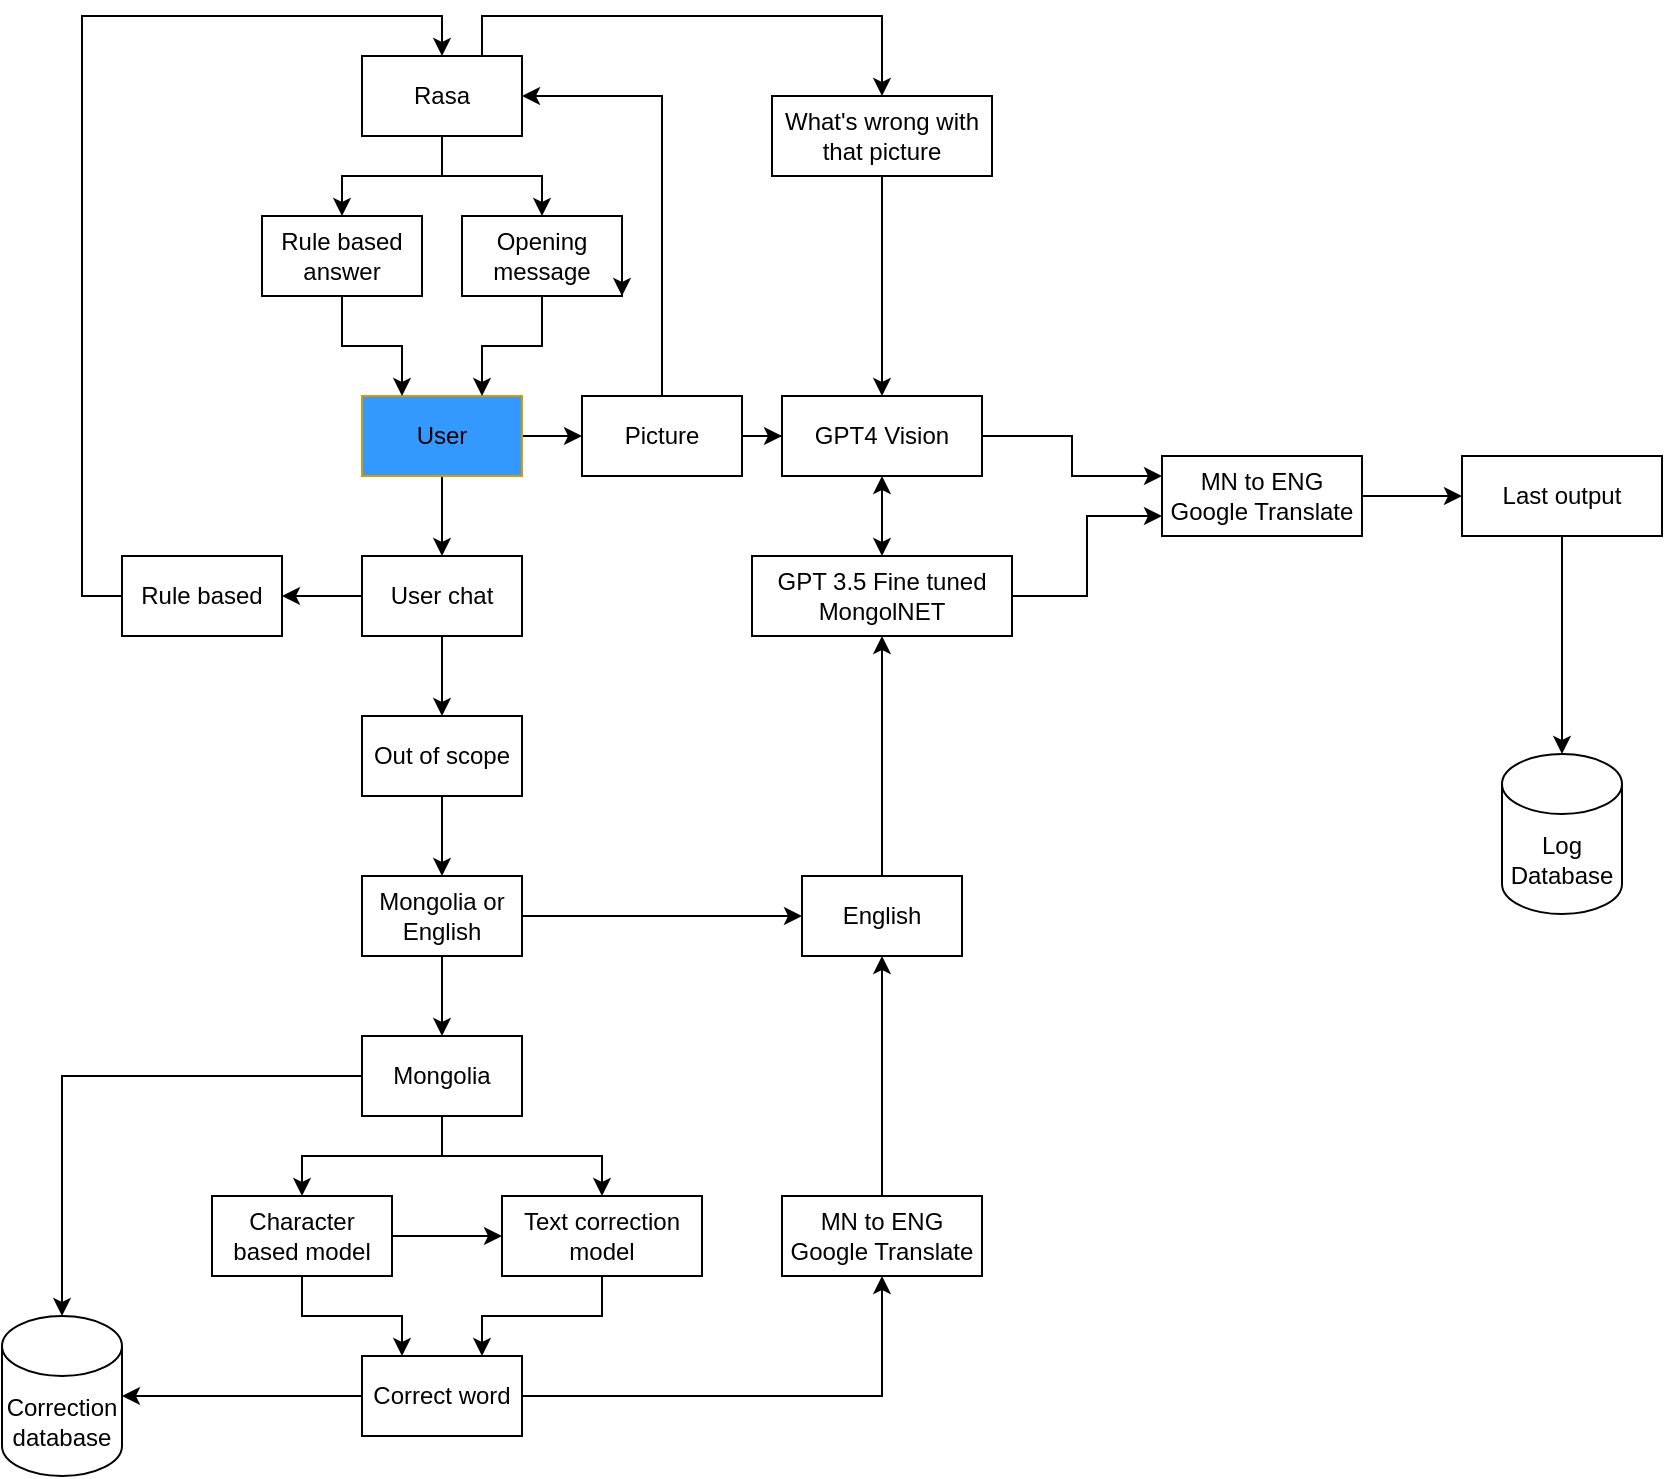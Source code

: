 <mxfile version="22.1.1" type="github">
  <diagram name="Page-1" id="E2mSN2S2aSzr8ijOcXy4">
    <mxGraphModel dx="1793" dy="1235" grid="0" gridSize="10" guides="1" tooltips="1" connect="1" arrows="1" fold="1" page="0" pageScale="1" pageWidth="827" pageHeight="1169" background="none" math="0" shadow="0">
      <root>
        <mxCell id="0" />
        <mxCell id="1" parent="0" />
        <mxCell id="WLUjl84Xp80AN9AQnsl3-36" value="" style="edgeStyle=orthogonalEdgeStyle;rounded=0;orthogonalLoop=1;jettySize=auto;html=1;labelBackgroundColor=none;fontColor=default;" edge="1" parent="1" source="WLUjl84Xp80AN9AQnsl3-1" target="WLUjl84Xp80AN9AQnsl3-35">
          <mxGeometry relative="1" as="geometry" />
        </mxCell>
        <mxCell id="WLUjl84Xp80AN9AQnsl3-76" value="" style="edgeStyle=orthogonalEdgeStyle;rounded=0;orthogonalLoop=1;jettySize=auto;html=1;labelBackgroundColor=none;fontColor=default;" edge="1" parent="1" source="WLUjl84Xp80AN9AQnsl3-1" target="WLUjl84Xp80AN9AQnsl3-75">
          <mxGeometry relative="1" as="geometry" />
        </mxCell>
        <mxCell id="WLUjl84Xp80AN9AQnsl3-1" value="User" style="rounded=0;whiteSpace=wrap;html=1;labelBackgroundColor=none;fillColor=#3399FF;strokeColor=#d79b00;" vertex="1" parent="1">
          <mxGeometry x="-40" y="50" width="80" height="40" as="geometry" />
        </mxCell>
        <mxCell id="WLUjl84Xp80AN9AQnsl3-38" value="" style="edgeStyle=orthogonalEdgeStyle;rounded=0;orthogonalLoop=1;jettySize=auto;html=1;labelBackgroundColor=none;fontColor=default;" edge="1" parent="1" source="WLUjl84Xp80AN9AQnsl3-33" target="WLUjl84Xp80AN9AQnsl3-37">
          <mxGeometry relative="1" as="geometry" />
        </mxCell>
        <mxCell id="WLUjl84Xp80AN9AQnsl3-53" style="edgeStyle=orthogonalEdgeStyle;rounded=0;orthogonalLoop=1;jettySize=auto;html=1;entryX=0;entryY=0.5;entryDx=0;entryDy=0;labelBackgroundColor=none;fontColor=default;" edge="1" parent="1" source="WLUjl84Xp80AN9AQnsl3-33" target="WLUjl84Xp80AN9AQnsl3-39">
          <mxGeometry relative="1" as="geometry" />
        </mxCell>
        <mxCell id="WLUjl84Xp80AN9AQnsl3-33" value="Mongolia or English" style="rounded=0;whiteSpace=wrap;html=1;labelBackgroundColor=none;" vertex="1" parent="1">
          <mxGeometry x="-40" y="290" width="80" height="40" as="geometry" />
        </mxCell>
        <mxCell id="WLUjl84Xp80AN9AQnsl3-94" style="edgeStyle=orthogonalEdgeStyle;rounded=0;orthogonalLoop=1;jettySize=auto;html=1;entryX=1;entryY=0.5;entryDx=0;entryDy=0;labelBackgroundColor=none;fontColor=default;" edge="1" parent="1" source="WLUjl84Xp80AN9AQnsl3-35" target="WLUjl84Xp80AN9AQnsl3-57">
          <mxGeometry relative="1" as="geometry">
            <Array as="points">
              <mxPoint x="110" y="-100" />
            </Array>
          </mxGeometry>
        </mxCell>
        <mxCell id="WLUjl84Xp80AN9AQnsl3-105" value="" style="edgeStyle=orthogonalEdgeStyle;rounded=0;orthogonalLoop=1;jettySize=auto;html=1;labelBackgroundColor=none;fontColor=default;" edge="1" parent="1" source="WLUjl84Xp80AN9AQnsl3-35" target="WLUjl84Xp80AN9AQnsl3-104">
          <mxGeometry relative="1" as="geometry" />
        </mxCell>
        <mxCell id="WLUjl84Xp80AN9AQnsl3-35" value="Picture" style="rounded=0;whiteSpace=wrap;html=1;labelBackgroundColor=none;" vertex="1" parent="1">
          <mxGeometry x="70" y="50" width="80" height="40" as="geometry" />
        </mxCell>
        <mxCell id="WLUjl84Xp80AN9AQnsl3-42" value="" style="edgeStyle=orthogonalEdgeStyle;rounded=0;orthogonalLoop=1;jettySize=auto;html=1;labelBackgroundColor=none;fontColor=default;" edge="1" parent="1" source="WLUjl84Xp80AN9AQnsl3-37" target="WLUjl84Xp80AN9AQnsl3-41">
          <mxGeometry relative="1" as="geometry" />
        </mxCell>
        <mxCell id="WLUjl84Xp80AN9AQnsl3-44" value="" style="edgeStyle=orthogonalEdgeStyle;rounded=0;orthogonalLoop=1;jettySize=auto;html=1;labelBackgroundColor=none;fontColor=default;" edge="1" parent="1" source="WLUjl84Xp80AN9AQnsl3-37" target="WLUjl84Xp80AN9AQnsl3-43">
          <mxGeometry relative="1" as="geometry" />
        </mxCell>
        <mxCell id="WLUjl84Xp80AN9AQnsl3-37" value="Mongolia" style="rounded=0;whiteSpace=wrap;html=1;labelBackgroundColor=none;" vertex="1" parent="1">
          <mxGeometry x="-40" y="370" width="80" height="40" as="geometry" />
        </mxCell>
        <mxCell id="WLUjl84Xp80AN9AQnsl3-92" value="" style="edgeStyle=orthogonalEdgeStyle;rounded=0;orthogonalLoop=1;jettySize=auto;html=1;labelBackgroundColor=none;fontColor=default;" edge="1" parent="1" source="WLUjl84Xp80AN9AQnsl3-39" target="WLUjl84Xp80AN9AQnsl3-91">
          <mxGeometry relative="1" as="geometry" />
        </mxCell>
        <mxCell id="WLUjl84Xp80AN9AQnsl3-39" value="English" style="rounded=0;whiteSpace=wrap;html=1;labelBackgroundColor=none;" vertex="1" parent="1">
          <mxGeometry x="180" y="290" width="80" height="40" as="geometry" />
        </mxCell>
        <mxCell id="WLUjl84Xp80AN9AQnsl3-88" style="edgeStyle=orthogonalEdgeStyle;rounded=0;orthogonalLoop=1;jettySize=auto;html=1;entryX=0.5;entryY=1;entryDx=0;entryDy=0;labelBackgroundColor=none;fontColor=default;" edge="1" parent="1" source="WLUjl84Xp80AN9AQnsl3-45" target="WLUjl84Xp80AN9AQnsl3-54">
          <mxGeometry relative="1" as="geometry" />
        </mxCell>
        <mxCell id="WLUjl84Xp80AN9AQnsl3-45" value="Correct word" style="rounded=0;whiteSpace=wrap;html=1;labelBackgroundColor=none;" vertex="1" parent="1">
          <mxGeometry x="-40" y="530" width="80" height="40" as="geometry" />
        </mxCell>
        <mxCell id="WLUjl84Xp80AN9AQnsl3-84" style="edgeStyle=orthogonalEdgeStyle;rounded=0;orthogonalLoop=1;jettySize=auto;html=1;entryX=0.25;entryY=0;entryDx=0;entryDy=0;labelBackgroundColor=none;fontColor=default;" edge="1" parent="1" source="WLUjl84Xp80AN9AQnsl3-43" target="WLUjl84Xp80AN9AQnsl3-45">
          <mxGeometry relative="1" as="geometry" />
        </mxCell>
        <mxCell id="WLUjl84Xp80AN9AQnsl3-43" value="Character based model" style="rounded=0;whiteSpace=wrap;html=1;labelBackgroundColor=none;" vertex="1" parent="1">
          <mxGeometry x="-115" y="450" width="90" height="40" as="geometry" />
        </mxCell>
        <mxCell id="WLUjl84Xp80AN9AQnsl3-90" style="edgeStyle=orthogonalEdgeStyle;rounded=0;orthogonalLoop=1;jettySize=auto;html=1;entryX=0.5;entryY=1;entryDx=0;entryDy=0;labelBackgroundColor=none;fontColor=default;" edge="1" parent="1" source="WLUjl84Xp80AN9AQnsl3-54" target="WLUjl84Xp80AN9AQnsl3-39">
          <mxGeometry relative="1" as="geometry" />
        </mxCell>
        <mxCell id="WLUjl84Xp80AN9AQnsl3-54" value="MN to ENG&lt;br&gt;Google Translate" style="rounded=0;whiteSpace=wrap;html=1;labelBackgroundColor=none;" vertex="1" parent="1">
          <mxGeometry x="170" y="450" width="100" height="40" as="geometry" />
        </mxCell>
        <mxCell id="WLUjl84Xp80AN9AQnsl3-69" value="" style="edgeStyle=orthogonalEdgeStyle;rounded=0;orthogonalLoop=1;jettySize=auto;html=1;labelBackgroundColor=none;fontColor=default;" edge="1" parent="1" source="WLUjl84Xp80AN9AQnsl3-57" target="WLUjl84Xp80AN9AQnsl3-68">
          <mxGeometry relative="1" as="geometry" />
        </mxCell>
        <mxCell id="WLUjl84Xp80AN9AQnsl3-95" style="edgeStyle=orthogonalEdgeStyle;rounded=0;orthogonalLoop=1;jettySize=auto;html=1;exitX=0.75;exitY=0;exitDx=0;exitDy=0;entryX=0.5;entryY=0;entryDx=0;entryDy=0;labelBackgroundColor=none;fontColor=default;" edge="1" parent="1" source="WLUjl84Xp80AN9AQnsl3-57" target="WLUjl84Xp80AN9AQnsl3-96">
          <mxGeometry relative="1" as="geometry">
            <mxPoint x="230" y="-140" as="targetPoint" />
          </mxGeometry>
        </mxCell>
        <mxCell id="WLUjl84Xp80AN9AQnsl3-99" style="edgeStyle=orthogonalEdgeStyle;rounded=0;orthogonalLoop=1;jettySize=auto;html=1;entryX=0.5;entryY=0;entryDx=0;entryDy=0;labelBackgroundColor=none;fontColor=default;" edge="1" parent="1" source="WLUjl84Xp80AN9AQnsl3-57" target="WLUjl84Xp80AN9AQnsl3-97">
          <mxGeometry relative="1" as="geometry" />
        </mxCell>
        <mxCell id="WLUjl84Xp80AN9AQnsl3-57" value="Rasa" style="rounded=0;whiteSpace=wrap;html=1;labelBackgroundColor=none;" vertex="1" parent="1">
          <mxGeometry x="-40" y="-120" width="80" height="40" as="geometry" />
        </mxCell>
        <mxCell id="WLUjl84Xp80AN9AQnsl3-102" style="edgeStyle=orthogonalEdgeStyle;rounded=0;orthogonalLoop=1;jettySize=auto;html=1;entryX=0.75;entryY=0;entryDx=0;entryDy=0;labelBackgroundColor=none;fontColor=default;" edge="1" parent="1" source="WLUjl84Xp80AN9AQnsl3-68" target="WLUjl84Xp80AN9AQnsl3-1">
          <mxGeometry relative="1" as="geometry" />
        </mxCell>
        <mxCell id="WLUjl84Xp80AN9AQnsl3-68" value="Opening message" style="rounded=0;whiteSpace=wrap;html=1;labelBackgroundColor=none;" vertex="1" parent="1">
          <mxGeometry x="10" y="-40" width="80" height="40" as="geometry" />
        </mxCell>
        <mxCell id="WLUjl84Xp80AN9AQnsl3-86" style="edgeStyle=orthogonalEdgeStyle;rounded=0;orthogonalLoop=1;jettySize=auto;html=1;entryX=0.5;entryY=0;entryDx=0;entryDy=0;exitX=0;exitY=0.5;exitDx=0;exitDy=0;labelBackgroundColor=none;fontColor=default;" edge="1" parent="1" source="WLUjl84Xp80AN9AQnsl3-71" target="WLUjl84Xp80AN9AQnsl3-57">
          <mxGeometry relative="1" as="geometry">
            <mxPoint x="-300" y="130" as="sourcePoint" />
            <mxPoint x="-205" y="-170" as="targetPoint" />
          </mxGeometry>
        </mxCell>
        <mxCell id="WLUjl84Xp80AN9AQnsl3-71" value="Rule based" style="rounded=0;whiteSpace=wrap;html=1;labelBackgroundColor=none;" vertex="1" parent="1">
          <mxGeometry x="-160" y="130" width="80" height="40" as="geometry" />
        </mxCell>
        <mxCell id="WLUjl84Xp80AN9AQnsl3-78" value="" style="edgeStyle=orthogonalEdgeStyle;rounded=0;orthogonalLoop=1;jettySize=auto;html=1;labelBackgroundColor=none;fontColor=default;" edge="1" parent="1" source="WLUjl84Xp80AN9AQnsl3-75" target="WLUjl84Xp80AN9AQnsl3-71">
          <mxGeometry relative="1" as="geometry" />
        </mxCell>
        <mxCell id="WLUjl84Xp80AN9AQnsl3-81" value="" style="edgeStyle=orthogonalEdgeStyle;rounded=0;orthogonalLoop=1;jettySize=auto;html=1;labelBackgroundColor=none;fontColor=default;" edge="1" parent="1" source="WLUjl84Xp80AN9AQnsl3-75" target="WLUjl84Xp80AN9AQnsl3-80">
          <mxGeometry relative="1" as="geometry" />
        </mxCell>
        <mxCell id="WLUjl84Xp80AN9AQnsl3-75" value="User chat" style="rounded=0;whiteSpace=wrap;html=1;labelBackgroundColor=none;" vertex="1" parent="1">
          <mxGeometry x="-40" y="130" width="80" height="40" as="geometry" />
        </mxCell>
        <mxCell id="WLUjl84Xp80AN9AQnsl3-82" value="" style="edgeStyle=orthogonalEdgeStyle;rounded=0;orthogonalLoop=1;jettySize=auto;html=1;labelBackgroundColor=none;fontColor=default;" edge="1" parent="1" source="WLUjl84Xp80AN9AQnsl3-80" target="WLUjl84Xp80AN9AQnsl3-33">
          <mxGeometry relative="1" as="geometry" />
        </mxCell>
        <mxCell id="WLUjl84Xp80AN9AQnsl3-80" value="Out of scope" style="rounded=0;whiteSpace=wrap;html=1;labelBackgroundColor=none;" vertex="1" parent="1">
          <mxGeometry x="-40" y="210" width="80" height="40" as="geometry" />
        </mxCell>
        <mxCell id="WLUjl84Xp80AN9AQnsl3-83" value="" style="edgeStyle=orthogonalEdgeStyle;rounded=0;orthogonalLoop=1;jettySize=auto;html=1;labelBackgroundColor=none;fontColor=default;" edge="1" parent="1" source="WLUjl84Xp80AN9AQnsl3-43" target="WLUjl84Xp80AN9AQnsl3-41">
          <mxGeometry relative="1" as="geometry">
            <mxPoint x="-25" y="470" as="sourcePoint" />
            <mxPoint x="180" y="530" as="targetPoint" />
          </mxGeometry>
        </mxCell>
        <mxCell id="WLUjl84Xp80AN9AQnsl3-85" style="edgeStyle=orthogonalEdgeStyle;rounded=0;orthogonalLoop=1;jettySize=auto;html=1;entryX=0.75;entryY=0;entryDx=0;entryDy=0;labelBackgroundColor=none;fontColor=default;" edge="1" parent="1" source="WLUjl84Xp80AN9AQnsl3-41" target="WLUjl84Xp80AN9AQnsl3-45">
          <mxGeometry relative="1" as="geometry" />
        </mxCell>
        <mxCell id="WLUjl84Xp80AN9AQnsl3-41" value="Text correction model" style="rounded=0;whiteSpace=wrap;html=1;labelBackgroundColor=none;" vertex="1" parent="1">
          <mxGeometry x="30" y="450" width="100" height="40" as="geometry" />
        </mxCell>
        <mxCell id="WLUjl84Xp80AN9AQnsl3-87" style="edgeStyle=orthogonalEdgeStyle;rounded=0;orthogonalLoop=1;jettySize=auto;html=1;exitX=1;exitY=0.75;exitDx=0;exitDy=0;entryX=1;entryY=1;entryDx=0;entryDy=0;labelBackgroundColor=none;fontColor=default;" edge="1" parent="1" source="WLUjl84Xp80AN9AQnsl3-68" target="WLUjl84Xp80AN9AQnsl3-68">
          <mxGeometry relative="1" as="geometry" />
        </mxCell>
        <mxCell id="WLUjl84Xp80AN9AQnsl3-115" style="edgeStyle=orthogonalEdgeStyle;rounded=0;orthogonalLoop=1;jettySize=auto;html=1;entryX=0;entryY=0.75;entryDx=0;entryDy=0;labelBackgroundColor=none;fontColor=default;" edge="1" parent="1" source="WLUjl84Xp80AN9AQnsl3-91" target="WLUjl84Xp80AN9AQnsl3-107">
          <mxGeometry relative="1" as="geometry" />
        </mxCell>
        <mxCell id="WLUjl84Xp80AN9AQnsl3-91" value="GPT 3.5 Fine tuned MongolNET" style="rounded=0;whiteSpace=wrap;html=1;labelBackgroundColor=none;" vertex="1" parent="1">
          <mxGeometry x="155" y="130" width="130" height="40" as="geometry" />
        </mxCell>
        <mxCell id="WLUjl84Xp80AN9AQnsl3-106" style="edgeStyle=orthogonalEdgeStyle;rounded=0;orthogonalLoop=1;jettySize=auto;html=1;entryX=0.5;entryY=0;entryDx=0;entryDy=0;labelBackgroundColor=none;fontColor=default;" edge="1" parent="1" source="WLUjl84Xp80AN9AQnsl3-96" target="WLUjl84Xp80AN9AQnsl3-104">
          <mxGeometry relative="1" as="geometry" />
        </mxCell>
        <mxCell id="WLUjl84Xp80AN9AQnsl3-96" value="What&#39;s wrong with that picture" style="rounded=0;whiteSpace=wrap;html=1;labelBackgroundColor=none;" vertex="1" parent="1">
          <mxGeometry x="165" y="-100" width="110" height="40" as="geometry" />
        </mxCell>
        <mxCell id="WLUjl84Xp80AN9AQnsl3-101" style="edgeStyle=orthogonalEdgeStyle;rounded=0;orthogonalLoop=1;jettySize=auto;html=1;entryX=0.25;entryY=0;entryDx=0;entryDy=0;labelBackgroundColor=none;fontColor=default;" edge="1" parent="1" source="WLUjl84Xp80AN9AQnsl3-97" target="WLUjl84Xp80AN9AQnsl3-1">
          <mxGeometry relative="1" as="geometry" />
        </mxCell>
        <mxCell id="WLUjl84Xp80AN9AQnsl3-97" value="Rule based answer" style="rounded=0;whiteSpace=wrap;html=1;labelBackgroundColor=none;" vertex="1" parent="1">
          <mxGeometry x="-90" y="-40" width="80" height="40" as="geometry" />
        </mxCell>
        <mxCell id="WLUjl84Xp80AN9AQnsl3-114" style="edgeStyle=orthogonalEdgeStyle;rounded=0;orthogonalLoop=1;jettySize=auto;html=1;entryX=0;entryY=0.25;entryDx=0;entryDy=0;labelBackgroundColor=none;fontColor=default;" edge="1" parent="1" source="WLUjl84Xp80AN9AQnsl3-104" target="WLUjl84Xp80AN9AQnsl3-107">
          <mxGeometry relative="1" as="geometry" />
        </mxCell>
        <mxCell id="WLUjl84Xp80AN9AQnsl3-104" value="GPT4 Vision" style="rounded=0;whiteSpace=wrap;html=1;labelBackgroundColor=none;" vertex="1" parent="1">
          <mxGeometry x="170" y="50" width="100" height="40" as="geometry" />
        </mxCell>
        <mxCell id="WLUjl84Xp80AN9AQnsl3-117" value="" style="edgeStyle=orthogonalEdgeStyle;rounded=0;orthogonalLoop=1;jettySize=auto;html=1;labelBackgroundColor=none;fontColor=default;" edge="1" parent="1" source="WLUjl84Xp80AN9AQnsl3-107" target="WLUjl84Xp80AN9AQnsl3-116">
          <mxGeometry relative="1" as="geometry" />
        </mxCell>
        <mxCell id="WLUjl84Xp80AN9AQnsl3-107" value="MN to ENG&lt;br&gt;Google Translate" style="rounded=0;whiteSpace=wrap;html=1;labelBackgroundColor=none;" vertex="1" parent="1">
          <mxGeometry x="360" y="80" width="100" height="40" as="geometry" />
        </mxCell>
        <mxCell id="WLUjl84Xp80AN9AQnsl3-113" value="" style="endArrow=classic;startArrow=classic;html=1;rounded=0;entryX=0.5;entryY=1;entryDx=0;entryDy=0;exitX=0.5;exitY=0;exitDx=0;exitDy=0;labelBackgroundColor=none;fontColor=default;" edge="1" parent="1" source="WLUjl84Xp80AN9AQnsl3-91" target="WLUjl84Xp80AN9AQnsl3-104">
          <mxGeometry width="50" height="50" relative="1" as="geometry">
            <mxPoint x="150" y="220" as="sourcePoint" />
            <mxPoint x="200" y="170" as="targetPoint" />
          </mxGeometry>
        </mxCell>
        <mxCell id="WLUjl84Xp80AN9AQnsl3-123" style="edgeStyle=orthogonalEdgeStyle;rounded=0;orthogonalLoop=1;jettySize=auto;html=1;" edge="1" parent="1" source="WLUjl84Xp80AN9AQnsl3-116" target="WLUjl84Xp80AN9AQnsl3-122">
          <mxGeometry relative="1" as="geometry" />
        </mxCell>
        <mxCell id="WLUjl84Xp80AN9AQnsl3-116" value="Last output" style="rounded=0;whiteSpace=wrap;html=1;labelBackgroundColor=none;" vertex="1" parent="1">
          <mxGeometry x="510" y="80" width="100" height="40" as="geometry" />
        </mxCell>
        <mxCell id="WLUjl84Xp80AN9AQnsl3-118" value="Correction database" style="shape=cylinder3;whiteSpace=wrap;html=1;boundedLbl=1;backgroundOutline=1;size=15;" vertex="1" parent="1">
          <mxGeometry x="-220" y="510" width="60" height="80" as="geometry" />
        </mxCell>
        <mxCell id="WLUjl84Xp80AN9AQnsl3-120" style="edgeStyle=orthogonalEdgeStyle;rounded=0;orthogonalLoop=1;jettySize=auto;html=1;entryX=1;entryY=0.5;entryDx=0;entryDy=0;entryPerimeter=0;" edge="1" parent="1" source="WLUjl84Xp80AN9AQnsl3-45" target="WLUjl84Xp80AN9AQnsl3-118">
          <mxGeometry relative="1" as="geometry" />
        </mxCell>
        <mxCell id="WLUjl84Xp80AN9AQnsl3-121" style="edgeStyle=orthogonalEdgeStyle;rounded=0;orthogonalLoop=1;jettySize=auto;html=1;entryX=0.5;entryY=0;entryDx=0;entryDy=0;entryPerimeter=0;" edge="1" parent="1" source="WLUjl84Xp80AN9AQnsl3-37" target="WLUjl84Xp80AN9AQnsl3-118">
          <mxGeometry relative="1" as="geometry" />
        </mxCell>
        <mxCell id="WLUjl84Xp80AN9AQnsl3-122" value="Log Database" style="shape=cylinder3;whiteSpace=wrap;html=1;boundedLbl=1;backgroundOutline=1;size=15;" vertex="1" parent="1">
          <mxGeometry x="530" y="229" width="60" height="80" as="geometry" />
        </mxCell>
      </root>
    </mxGraphModel>
  </diagram>
</mxfile>
